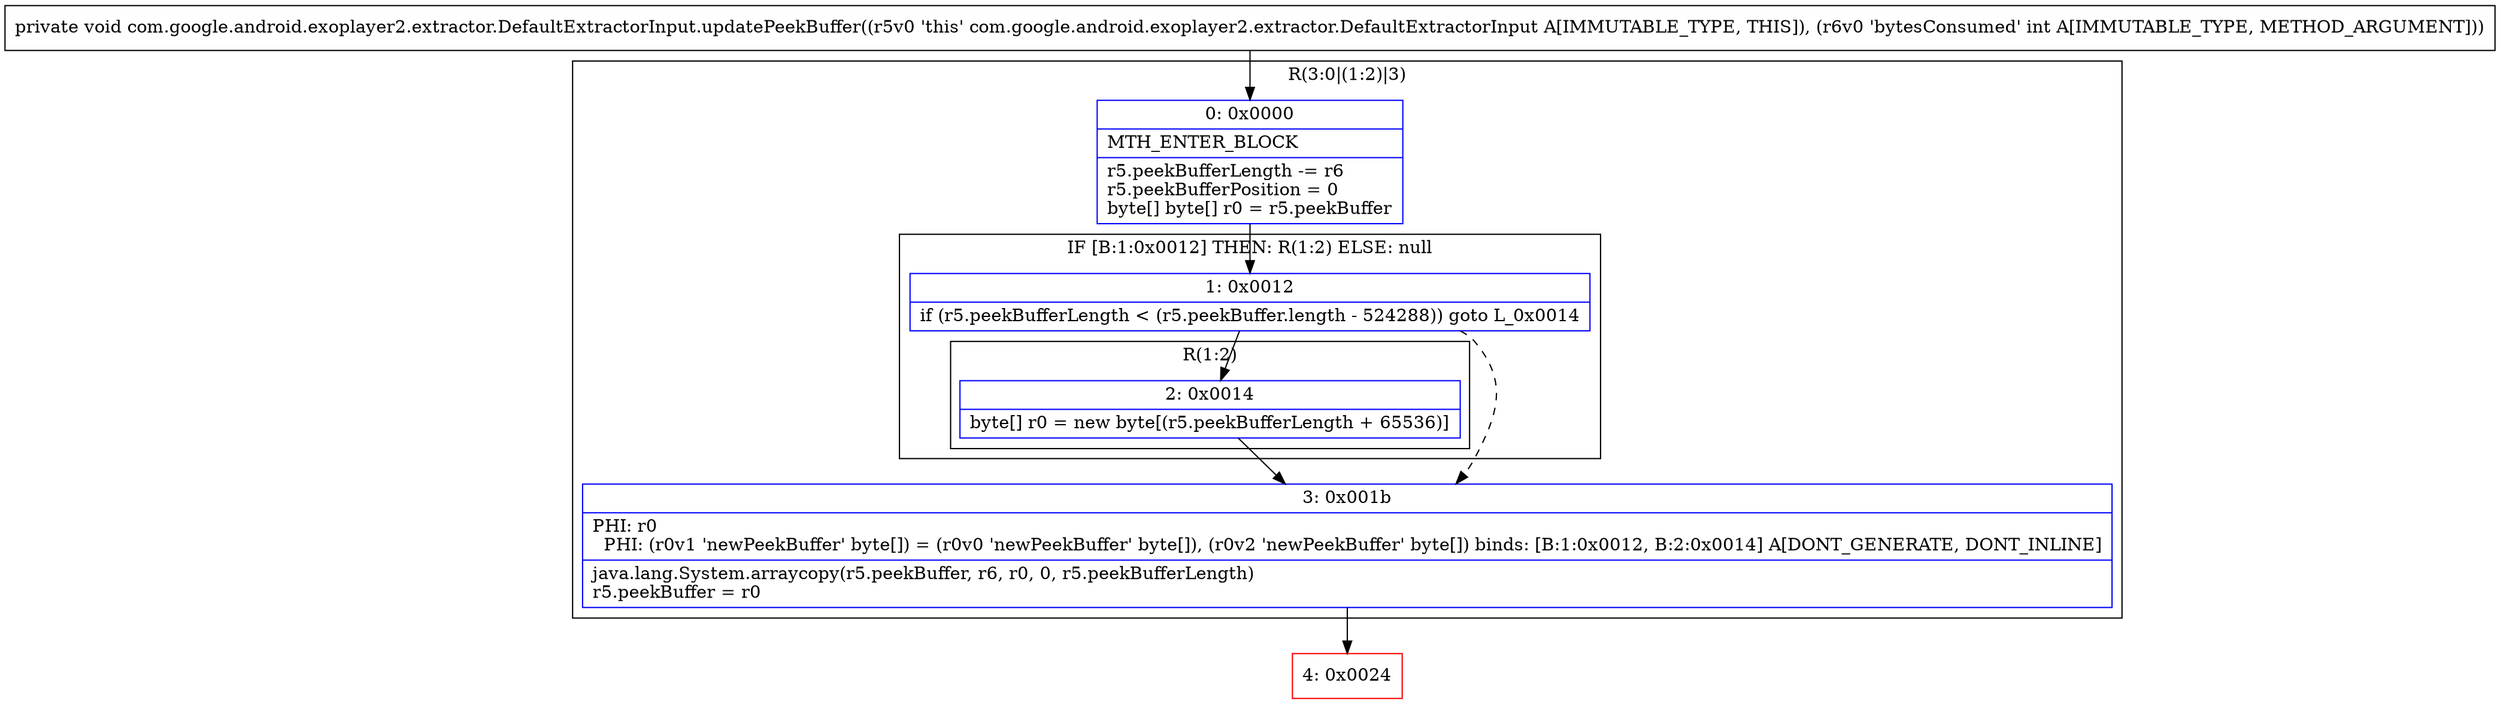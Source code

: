 digraph "CFG forcom.google.android.exoplayer2.extractor.DefaultExtractorInput.updatePeekBuffer(I)V" {
subgraph cluster_Region_1269950742 {
label = "R(3:0|(1:2)|3)";
node [shape=record,color=blue];
Node_0 [shape=record,label="{0\:\ 0x0000|MTH_ENTER_BLOCK\l|r5.peekBufferLength \-= r6\lr5.peekBufferPosition = 0\lbyte[] byte[] r0 = r5.peekBuffer\l}"];
subgraph cluster_IfRegion_189625616 {
label = "IF [B:1:0x0012] THEN: R(1:2) ELSE: null";
node [shape=record,color=blue];
Node_1 [shape=record,label="{1\:\ 0x0012|if (r5.peekBufferLength \< (r5.peekBuffer.length \- 524288)) goto L_0x0014\l}"];
subgraph cluster_Region_1623336233 {
label = "R(1:2)";
node [shape=record,color=blue];
Node_2 [shape=record,label="{2\:\ 0x0014|byte[] r0 = new byte[(r5.peekBufferLength + 65536)]\l}"];
}
}
Node_3 [shape=record,label="{3\:\ 0x001b|PHI: r0 \l  PHI: (r0v1 'newPeekBuffer' byte[]) = (r0v0 'newPeekBuffer' byte[]), (r0v2 'newPeekBuffer' byte[]) binds: [B:1:0x0012, B:2:0x0014] A[DONT_GENERATE, DONT_INLINE]\l|java.lang.System.arraycopy(r5.peekBuffer, r6, r0, 0, r5.peekBufferLength)\lr5.peekBuffer = r0\l}"];
}
Node_4 [shape=record,color=red,label="{4\:\ 0x0024}"];
MethodNode[shape=record,label="{private void com.google.android.exoplayer2.extractor.DefaultExtractorInput.updatePeekBuffer((r5v0 'this' com.google.android.exoplayer2.extractor.DefaultExtractorInput A[IMMUTABLE_TYPE, THIS]), (r6v0 'bytesConsumed' int A[IMMUTABLE_TYPE, METHOD_ARGUMENT])) }"];
MethodNode -> Node_0;
Node_0 -> Node_1;
Node_1 -> Node_2;
Node_1 -> Node_3[style=dashed];
Node_2 -> Node_3;
Node_3 -> Node_4;
}

